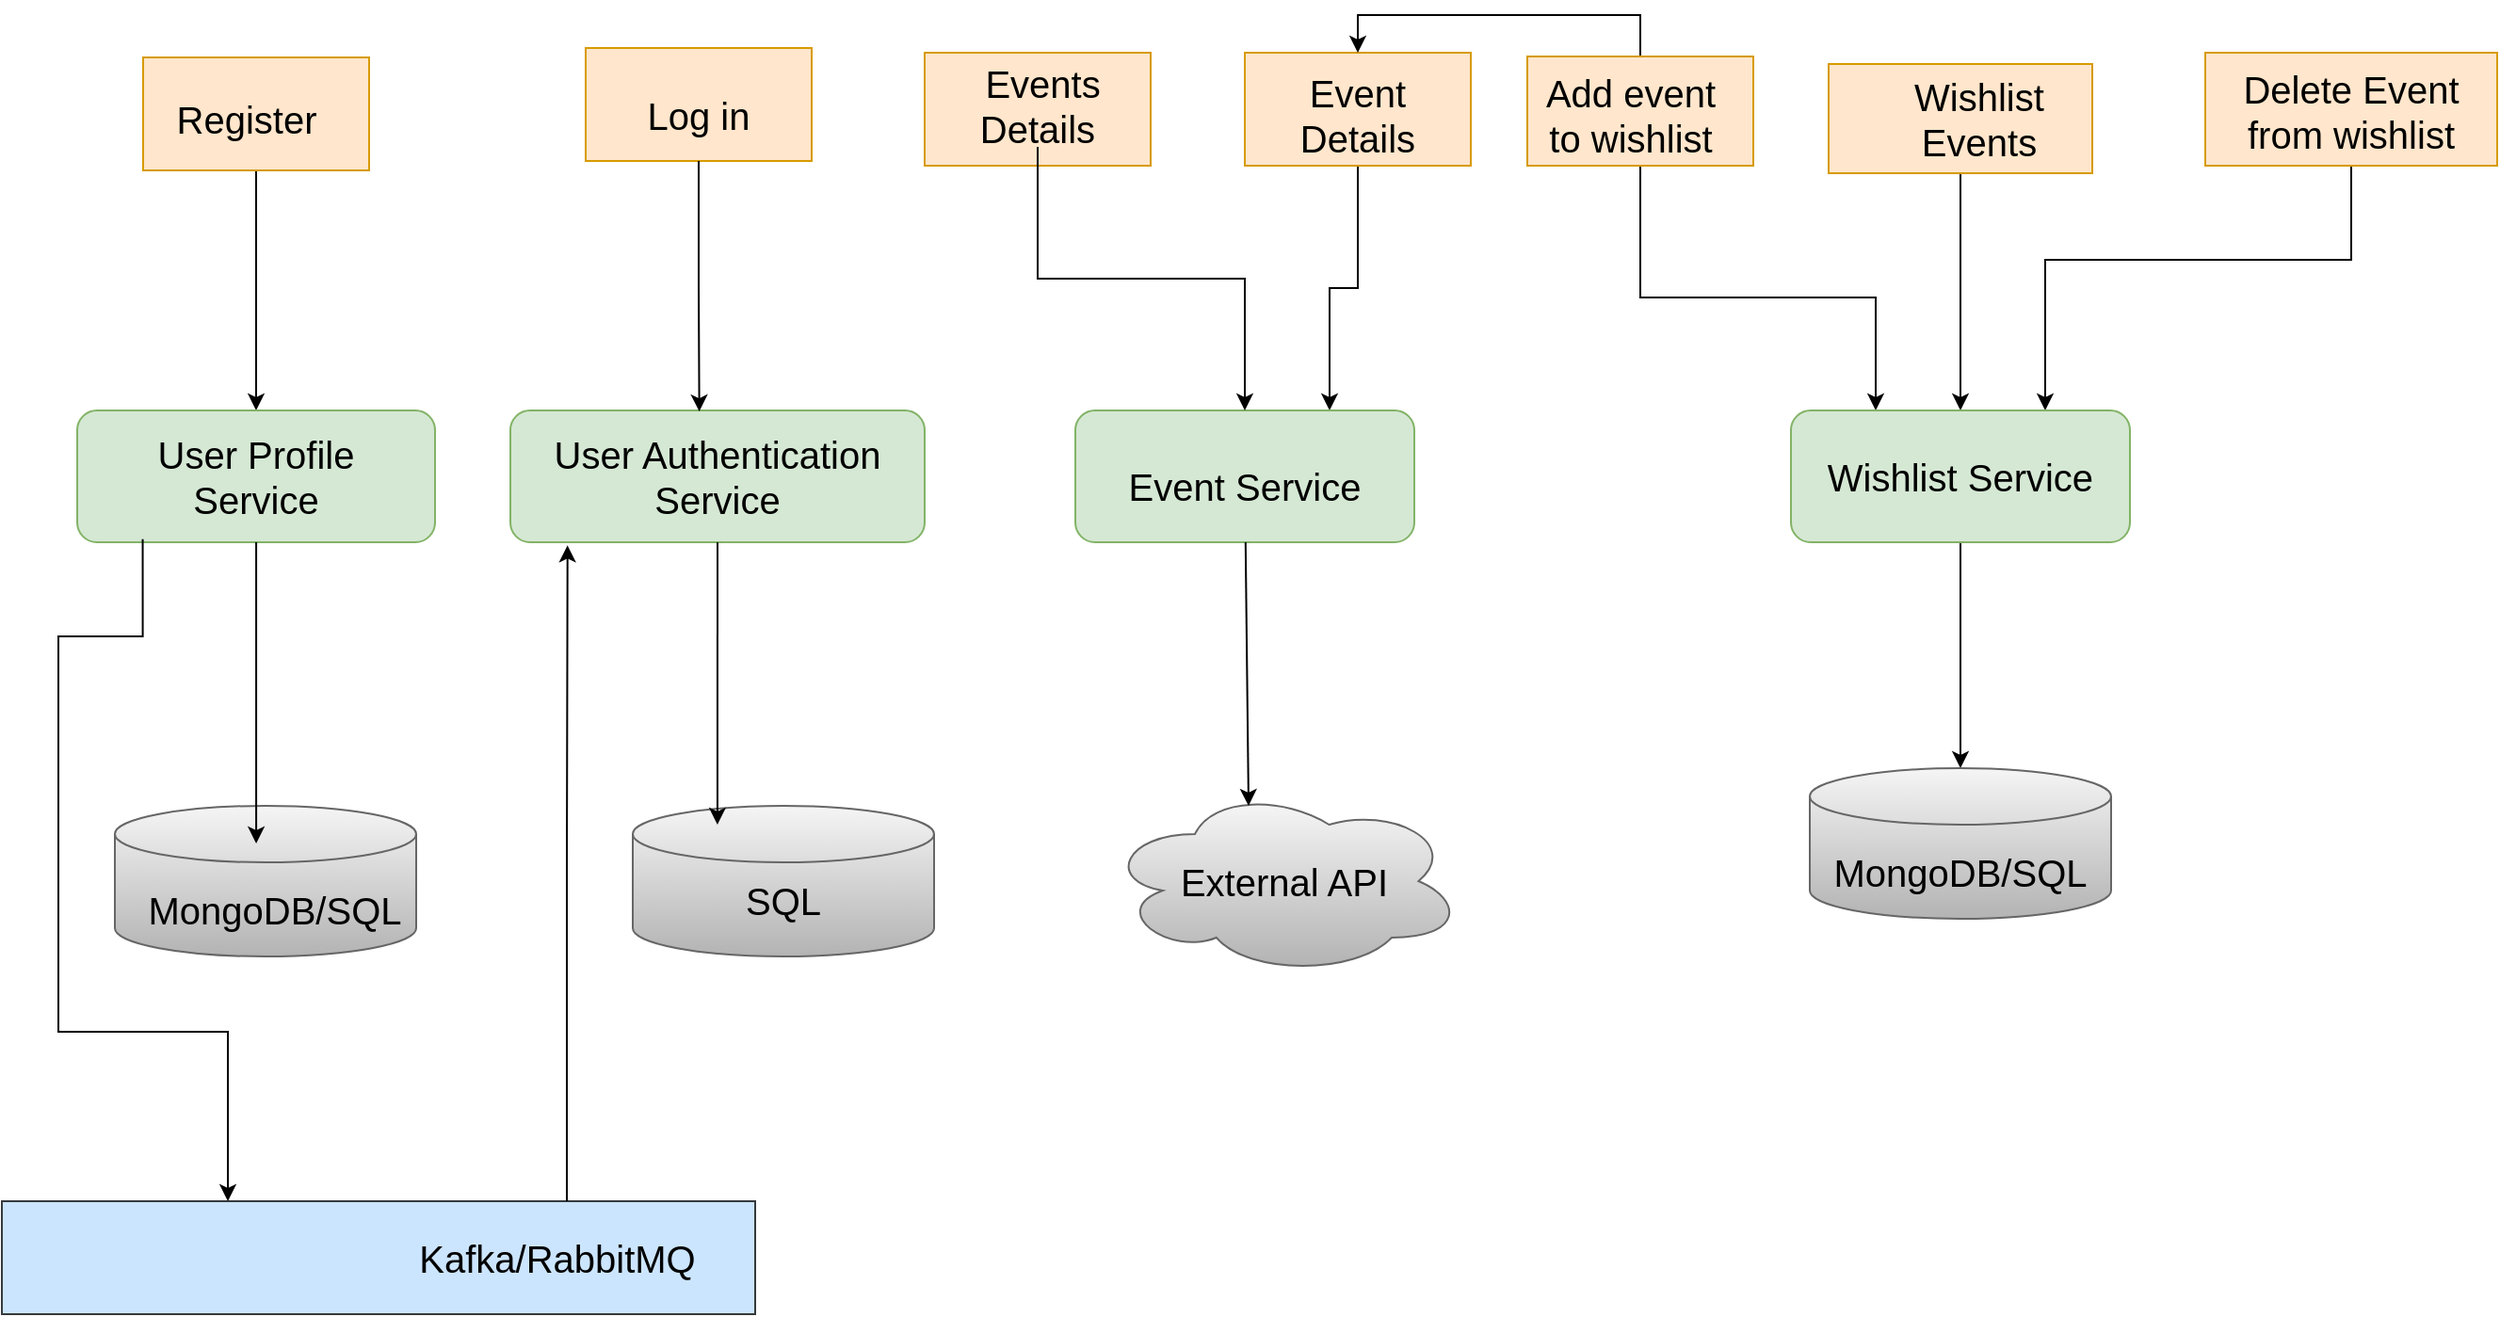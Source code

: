 <mxfile version="22.1.1" type="device">
  <diagram name="Page-1" id="pKXF-KH-pKRmVBa582Mh">
    <mxGraphModel dx="1323" dy="785" grid="1" gridSize="10" guides="1" tooltips="1" connect="1" arrows="1" fold="1" page="1" pageScale="1" pageWidth="850" pageHeight="1100" math="0" shadow="0">
      <root>
        <mxCell id="0" />
        <mxCell id="1" parent="0" />
        <mxCell id="9gJAID2LY0s8Rh1VWDW--36" style="edgeStyle=orthogonalEdgeStyle;rounded=0;orthogonalLoop=1;jettySize=auto;html=1;entryX=0.5;entryY=0;entryDx=0;entryDy=0;" edge="1" parent="1" source="9gJAID2LY0s8Rh1VWDW--1" target="9gJAID2LY0s8Rh1VWDW--8">
          <mxGeometry relative="1" as="geometry" />
        </mxCell>
        <mxCell id="9gJAID2LY0s8Rh1VWDW--1" value="" style="rounded=0;whiteSpace=wrap;html=1;fillColor=#ffe6cc;strokeColor=#d79b00;" vertex="1" parent="1">
          <mxGeometry x="135" y="102.5" width="120" height="60" as="geometry" />
        </mxCell>
        <mxCell id="9gJAID2LY0s8Rh1VWDW--2" value="" style="rounded=0;whiteSpace=wrap;html=1;fillColor=#ffe6cc;strokeColor=#d79b00;" vertex="1" parent="1">
          <mxGeometry x="370" y="97.5" width="120" height="60" as="geometry" />
        </mxCell>
        <mxCell id="9gJAID2LY0s8Rh1VWDW--3" value="" style="rounded=0;whiteSpace=wrap;html=1;fillColor=#ffe6cc;strokeColor=#d79b00;" vertex="1" parent="1">
          <mxGeometry x="550" y="100" width="120" height="60" as="geometry" />
        </mxCell>
        <mxCell id="9gJAID2LY0s8Rh1VWDW--55" style="edgeStyle=orthogonalEdgeStyle;rounded=0;orthogonalLoop=1;jettySize=auto;html=1;entryX=0.75;entryY=0;entryDx=0;entryDy=0;" edge="1" parent="1" source="9gJAID2LY0s8Rh1VWDW--4" target="9gJAID2LY0s8Rh1VWDW--10">
          <mxGeometry relative="1" as="geometry" />
        </mxCell>
        <mxCell id="9gJAID2LY0s8Rh1VWDW--4" value="" style="rounded=0;whiteSpace=wrap;html=1;fillColor=#ffe6cc;strokeColor=#d79b00;" vertex="1" parent="1">
          <mxGeometry x="720" y="100" width="120" height="60" as="geometry" />
        </mxCell>
        <mxCell id="9gJAID2LY0s8Rh1VWDW--61" style="edgeStyle=orthogonalEdgeStyle;rounded=0;orthogonalLoop=1;jettySize=auto;html=1;entryX=0.25;entryY=0;entryDx=0;entryDy=0;" edge="1" parent="1" source="9gJAID2LY0s8Rh1VWDW--5" target="9gJAID2LY0s8Rh1VWDW--11">
          <mxGeometry relative="1" as="geometry">
            <Array as="points">
              <mxPoint x="930" y="230" />
              <mxPoint x="1055" y="230" />
            </Array>
          </mxGeometry>
        </mxCell>
        <mxCell id="9gJAID2LY0s8Rh1VWDW--70" style="edgeStyle=orthogonalEdgeStyle;rounded=0;orthogonalLoop=1;jettySize=auto;html=1;exitX=0.5;exitY=0;exitDx=0;exitDy=0;entryX=0.5;entryY=0;entryDx=0;entryDy=0;" edge="1" parent="1" source="9gJAID2LY0s8Rh1VWDW--5" target="9gJAID2LY0s8Rh1VWDW--4">
          <mxGeometry relative="1" as="geometry" />
        </mxCell>
        <mxCell id="9gJAID2LY0s8Rh1VWDW--5" value="" style="rounded=0;whiteSpace=wrap;html=1;fillColor=#ffe6cc;strokeColor=#d79b00;" vertex="1" parent="1">
          <mxGeometry x="870" y="102" width="120" height="58" as="geometry" />
        </mxCell>
        <mxCell id="9gJAID2LY0s8Rh1VWDW--66" style="edgeStyle=orthogonalEdgeStyle;rounded=0;orthogonalLoop=1;jettySize=auto;html=1;entryX=0.75;entryY=0;entryDx=0;entryDy=0;" edge="1" parent="1" source="9gJAID2LY0s8Rh1VWDW--6" target="9gJAID2LY0s8Rh1VWDW--11">
          <mxGeometry relative="1" as="geometry">
            <Array as="points">
              <mxPoint x="1308" y="210" />
              <mxPoint x="1145" y="210" />
            </Array>
          </mxGeometry>
        </mxCell>
        <mxCell id="9gJAID2LY0s8Rh1VWDW--6" value="" style="rounded=0;whiteSpace=wrap;html=1;fillColor=#ffe6cc;strokeColor=#d79b00;" vertex="1" parent="1">
          <mxGeometry x="1230" y="100" width="155" height="60" as="geometry" />
        </mxCell>
        <mxCell id="9gJAID2LY0s8Rh1VWDW--63" style="rounded=0;orthogonalLoop=1;jettySize=auto;html=1;" edge="1" parent="1" source="9gJAID2LY0s8Rh1VWDW--7" target="9gJAID2LY0s8Rh1VWDW--11">
          <mxGeometry relative="1" as="geometry" />
        </mxCell>
        <mxCell id="9gJAID2LY0s8Rh1VWDW--7" value="" style="rounded=0;whiteSpace=wrap;html=1;fillColor=#ffe6cc;strokeColor=#d79b00;" vertex="1" parent="1">
          <mxGeometry x="1030" y="106" width="140" height="58" as="geometry" />
        </mxCell>
        <mxCell id="9gJAID2LY0s8Rh1VWDW--8" value="" style="rounded=1;whiteSpace=wrap;html=1;fillColor=#d5e8d4;strokeColor=#82b366;" vertex="1" parent="1">
          <mxGeometry x="100" y="290" width="190" height="70" as="geometry" />
        </mxCell>
        <mxCell id="9gJAID2LY0s8Rh1VWDW--9" value="" style="rounded=1;whiteSpace=wrap;html=1;fillColor=#d5e8d4;strokeColor=#82b366;" vertex="1" parent="1">
          <mxGeometry x="330" y="290" width="220" height="70" as="geometry" />
        </mxCell>
        <mxCell id="9gJAID2LY0s8Rh1VWDW--10" value="" style="rounded=1;whiteSpace=wrap;html=1;fillColor=#d5e8d4;strokeColor=#82b366;" vertex="1" parent="1">
          <mxGeometry x="630" y="290" width="180" height="70" as="geometry" />
        </mxCell>
        <mxCell id="9gJAID2LY0s8Rh1VWDW--67" style="rounded=0;orthogonalLoop=1;jettySize=auto;html=1;exitX=0.5;exitY=1;exitDx=0;exitDy=0;" edge="1" parent="1" source="9gJAID2LY0s8Rh1VWDW--11" target="9gJAID2LY0s8Rh1VWDW--14">
          <mxGeometry relative="1" as="geometry" />
        </mxCell>
        <mxCell id="9gJAID2LY0s8Rh1VWDW--11" value="" style="rounded=1;whiteSpace=wrap;html=1;fillColor=#d5e8d4;strokeColor=#82b366;" vertex="1" parent="1">
          <mxGeometry x="1010" y="290" width="180" height="70" as="geometry" />
        </mxCell>
        <mxCell id="9gJAID2LY0s8Rh1VWDW--12" value="" style="shape=cylinder3;whiteSpace=wrap;html=1;boundedLbl=1;backgroundOutline=1;size=15;fillColor=#f5f5f5;gradientColor=#b3b3b3;strokeColor=#666666;" vertex="1" parent="1">
          <mxGeometry x="120" y="500" width="160" height="80" as="geometry" />
        </mxCell>
        <mxCell id="9gJAID2LY0s8Rh1VWDW--13" value="" style="shape=cylinder3;whiteSpace=wrap;html=1;boundedLbl=1;backgroundOutline=1;size=15;fillColor=#f5f5f5;gradientColor=#b3b3b3;strokeColor=#666666;" vertex="1" parent="1">
          <mxGeometry x="395" y="500" width="160" height="80" as="geometry" />
        </mxCell>
        <mxCell id="9gJAID2LY0s8Rh1VWDW--14" value="" style="shape=cylinder3;whiteSpace=wrap;html=1;boundedLbl=1;backgroundOutline=1;size=15;fillColor=#f5f5f5;gradientColor=#b3b3b3;strokeColor=#666666;" vertex="1" parent="1">
          <mxGeometry x="1020" y="480" width="160" height="80" as="geometry" />
        </mxCell>
        <mxCell id="9gJAID2LY0s8Rh1VWDW--15" value="" style="ellipse;shape=cloud;whiteSpace=wrap;html=1;fillColor=#f5f5f5;gradientColor=#b3b3b3;strokeColor=#666666;" vertex="1" parent="1">
          <mxGeometry x="646" y="490" width="190" height="100" as="geometry" />
        </mxCell>
        <mxCell id="9gJAID2LY0s8Rh1VWDW--16" value="" style="rounded=0;whiteSpace=wrap;html=1;fillColor=#cce5ff;strokeColor=#36393d;" vertex="1" parent="1">
          <mxGeometry x="60" y="710" width="400" height="60" as="geometry" />
        </mxCell>
        <mxCell id="9gJAID2LY0s8Rh1VWDW--17" value="&lt;font style=&quot;font-size: 20px;&quot;&gt;Register&lt;/font&gt;" style="text;html=1;strokeColor=none;fillColor=none;align=center;verticalAlign=middle;whiteSpace=wrap;rounded=0;" vertex="1" parent="1">
          <mxGeometry x="155" y="117.5" width="70" height="35" as="geometry" />
        </mxCell>
        <mxCell id="9gJAID2LY0s8Rh1VWDW--18" value="Log in" style="text;html=1;strokeColor=none;fillColor=none;align=center;verticalAlign=middle;whiteSpace=wrap;rounded=0;fontSize=20;" vertex="1" parent="1">
          <mxGeometry x="400" y="117.5" width="60" height="30" as="geometry" />
        </mxCell>
        <mxCell id="9gJAID2LY0s8Rh1VWDW--51" style="edgeStyle=orthogonalEdgeStyle;rounded=0;orthogonalLoop=1;jettySize=auto;html=1;entryX=0.5;entryY=0;entryDx=0;entryDy=0;" edge="1" parent="1" source="9gJAID2LY0s8Rh1VWDW--19" target="9gJAID2LY0s8Rh1VWDW--10">
          <mxGeometry relative="1" as="geometry" />
        </mxCell>
        <mxCell id="9gJAID2LY0s8Rh1VWDW--19" value="&amp;nbsp;Events Details" style="text;html=1;strokeColor=none;fillColor=none;align=center;verticalAlign=middle;whiteSpace=wrap;rounded=0;fontSize=20;" vertex="1" parent="1">
          <mxGeometry x="565" y="105" width="90" height="45" as="geometry" />
        </mxCell>
        <mxCell id="9gJAID2LY0s8Rh1VWDW--20" value="Event Details" style="text;html=1;strokeColor=none;fillColor=none;align=center;verticalAlign=middle;whiteSpace=wrap;rounded=0;fontSize=20;" vertex="1" parent="1">
          <mxGeometry x="735" y="112.5" width="90" height="40" as="geometry" />
        </mxCell>
        <mxCell id="9gJAID2LY0s8Rh1VWDW--21" value="Add event to wishlist" style="text;html=1;strokeColor=none;fillColor=none;align=center;verticalAlign=middle;whiteSpace=wrap;rounded=0;fontSize=20;" vertex="1" parent="1">
          <mxGeometry x="870" y="113.75" width="110" height="37.5" as="geometry" />
        </mxCell>
        <mxCell id="9gJAID2LY0s8Rh1VWDW--23" value="Wishlist Events" style="text;html=1;strokeColor=none;fillColor=none;align=center;verticalAlign=middle;whiteSpace=wrap;rounded=0;fontSize=20;" vertex="1" parent="1">
          <mxGeometry x="1060" y="116" width="100" height="38" as="geometry" />
        </mxCell>
        <mxCell id="9gJAID2LY0s8Rh1VWDW--24" value="Delete Event from wishlist" style="text;html=1;strokeColor=none;fillColor=none;align=center;verticalAlign=middle;whiteSpace=wrap;rounded=0;fontSize=20;" vertex="1" parent="1">
          <mxGeometry x="1245" y="106" width="125" height="50" as="geometry" />
        </mxCell>
        <mxCell id="9gJAID2LY0s8Rh1VWDW--25" value="User Profile Service" style="text;html=1;align=center;verticalAlign=middle;whiteSpace=wrap;rounded=0;fontSize=20;" vertex="1" parent="1">
          <mxGeometry x="120" y="310" width="150" height="30" as="geometry" />
        </mxCell>
        <mxCell id="9gJAID2LY0s8Rh1VWDW--26" value="User Authentication Service" style="text;html=1;strokeColor=none;fillColor=none;align=center;verticalAlign=middle;whiteSpace=wrap;rounded=0;fontSize=20;" vertex="1" parent="1">
          <mxGeometry x="345" y="300" width="190" height="50" as="geometry" />
        </mxCell>
        <mxCell id="9gJAID2LY0s8Rh1VWDW--28" value="Event Service" style="text;html=1;strokeColor=none;fillColor=none;align=center;verticalAlign=middle;whiteSpace=wrap;rounded=0;fontSize=20;" vertex="1" parent="1">
          <mxGeometry x="655" y="310" width="130" height="40" as="geometry" />
        </mxCell>
        <mxCell id="9gJAID2LY0s8Rh1VWDW--29" value="Wishlist Service" style="text;html=1;strokeColor=none;fillColor=none;align=center;verticalAlign=middle;whiteSpace=wrap;rounded=0;fontSize=20;" vertex="1" parent="1">
          <mxGeometry x="1025" y="310" width="150" height="30" as="geometry" />
        </mxCell>
        <mxCell id="9gJAID2LY0s8Rh1VWDW--30" value="Kafka/RabbitMQ" style="text;html=1;strokeColor=none;fillColor=none;align=center;verticalAlign=middle;whiteSpace=wrap;rounded=0;fontSize=20;" vertex="1" parent="1">
          <mxGeometry x="255" y="725" width="200" height="30" as="geometry" />
        </mxCell>
        <mxCell id="9gJAID2LY0s8Rh1VWDW--31" value="MongoDB/SQL" style="text;html=1;strokeColor=none;fillColor=none;align=center;verticalAlign=middle;whiteSpace=wrap;rounded=0;fontSize=20;" vertex="1" parent="1">
          <mxGeometry x="130" y="540" width="150" height="30" as="geometry" />
        </mxCell>
        <mxCell id="9gJAID2LY0s8Rh1VWDW--32" value="MongoDB/SQL" style="text;html=1;strokeColor=none;fillColor=none;align=center;verticalAlign=middle;whiteSpace=wrap;rounded=0;fontSize=20;" vertex="1" parent="1">
          <mxGeometry x="1025" y="520" width="150" height="30" as="geometry" />
        </mxCell>
        <mxCell id="9gJAID2LY0s8Rh1VWDW--33" value="SQL" style="text;html=1;strokeColor=none;fillColor=none;align=center;verticalAlign=middle;whiteSpace=wrap;rounded=0;fontSize=20;" vertex="1" parent="1">
          <mxGeometry x="425" y="535" width="100" height="30" as="geometry" />
        </mxCell>
        <mxCell id="9gJAID2LY0s8Rh1VWDW--34" value="External API" style="text;html=1;strokeColor=none;fillColor=none;align=center;verticalAlign=middle;whiteSpace=wrap;rounded=0;fontSize=20;" vertex="1" parent="1">
          <mxGeometry x="681" y="525" width="120" height="30" as="geometry" />
        </mxCell>
        <mxCell id="9gJAID2LY0s8Rh1VWDW--37" style="edgeStyle=orthogonalEdgeStyle;rounded=0;orthogonalLoop=1;jettySize=auto;html=1;entryX=0.469;entryY=0.25;entryDx=0;entryDy=0;entryPerimeter=0;" edge="1" parent="1" source="9gJAID2LY0s8Rh1VWDW--8" target="9gJAID2LY0s8Rh1VWDW--12">
          <mxGeometry relative="1" as="geometry" />
        </mxCell>
        <mxCell id="9gJAID2LY0s8Rh1VWDW--42" style="edgeStyle=orthogonalEdgeStyle;rounded=0;orthogonalLoop=1;jettySize=auto;html=1;exitX=0.5;exitY=1;exitDx=0;exitDy=0;" edge="1" parent="1" source="9gJAID2LY0s8Rh1VWDW--30" target="9gJAID2LY0s8Rh1VWDW--30">
          <mxGeometry relative="1" as="geometry" />
        </mxCell>
        <mxCell id="9gJAID2LY0s8Rh1VWDW--44" style="rounded=0;orthogonalLoop=1;jettySize=auto;html=1;exitX=0.183;exitY=0.976;exitDx=0;exitDy=0;edgeStyle=orthogonalEdgeStyle;exitPerimeter=0;" edge="1" parent="1" source="9gJAID2LY0s8Rh1VWDW--8" target="9gJAID2LY0s8Rh1VWDW--16">
          <mxGeometry relative="1" as="geometry">
            <mxPoint x="187.5" y="330" as="sourcePoint" />
            <mxPoint x="180" y="690" as="targetPoint" />
            <Array as="points">
              <mxPoint x="135" y="410" />
              <mxPoint x="90" y="410" />
              <mxPoint x="90" y="620" />
              <mxPoint x="180" y="620" />
            </Array>
          </mxGeometry>
        </mxCell>
        <mxCell id="9gJAID2LY0s8Rh1VWDW--45" style="edgeStyle=orthogonalEdgeStyle;rounded=0;orthogonalLoop=1;jettySize=auto;html=1;exitX=0.75;exitY=0;exitDx=0;exitDy=0;entryX=0.138;entryY=1.024;entryDx=0;entryDy=0;entryPerimeter=0;" edge="1" parent="1" source="9gJAID2LY0s8Rh1VWDW--16" target="9gJAID2LY0s8Rh1VWDW--9">
          <mxGeometry relative="1" as="geometry" />
        </mxCell>
        <mxCell id="9gJAID2LY0s8Rh1VWDW--49" style="edgeStyle=orthogonalEdgeStyle;rounded=0;orthogonalLoop=1;jettySize=auto;html=1;exitX=0.5;exitY=1;exitDx=0;exitDy=0;entryX=0.281;entryY=0.125;entryDx=0;entryDy=0;entryPerimeter=0;" edge="1" parent="1" source="9gJAID2LY0s8Rh1VWDW--9" target="9gJAID2LY0s8Rh1VWDW--13">
          <mxGeometry relative="1" as="geometry" />
        </mxCell>
        <mxCell id="9gJAID2LY0s8Rh1VWDW--50" style="edgeStyle=orthogonalEdgeStyle;rounded=0;orthogonalLoop=1;jettySize=auto;html=1;exitX=0.5;exitY=1;exitDx=0;exitDy=0;entryX=0.456;entryY=0.008;entryDx=0;entryDy=0;entryPerimeter=0;" edge="1" parent="1" source="9gJAID2LY0s8Rh1VWDW--2" target="9gJAID2LY0s8Rh1VWDW--9">
          <mxGeometry relative="1" as="geometry" />
        </mxCell>
        <mxCell id="9gJAID2LY0s8Rh1VWDW--53" style="rounded=0;orthogonalLoop=1;jettySize=auto;html=1;entryX=0.4;entryY=0.1;entryDx=0;entryDy=0;entryPerimeter=0;" edge="1" parent="1" source="9gJAID2LY0s8Rh1VWDW--10" target="9gJAID2LY0s8Rh1VWDW--15">
          <mxGeometry relative="1" as="geometry" />
        </mxCell>
      </root>
    </mxGraphModel>
  </diagram>
</mxfile>
